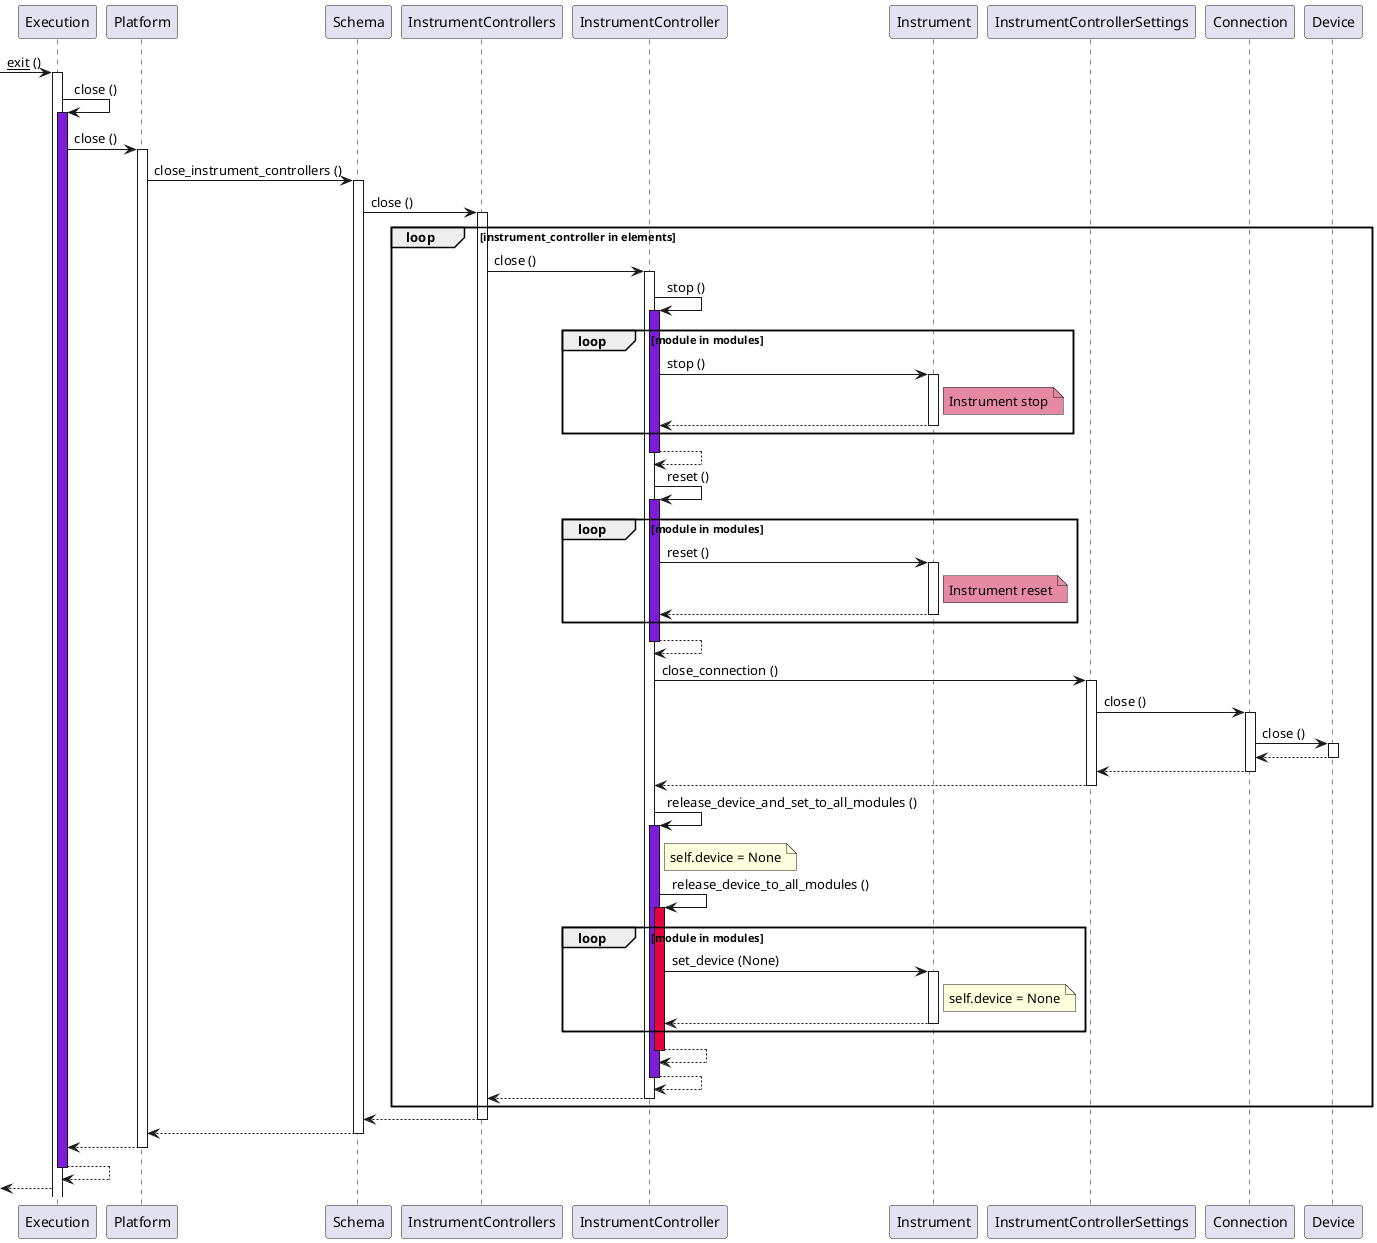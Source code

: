 @startuml

participant Execution as exe
participant Platform as plat
participant Schema as schema
participant InstrumentControllers as instrcontrollers
participant InstrumentController as instrcontroller
participant Instrument as instr
participant InstrumentControllerSettings as instrcontrollerset
participant Connection as conn
participant Device as device


[-> exe ++: __exit__ ()
exe -> exe: close ()
activate exe #7F1CDB
exe -> plat ++: close ()
plat -> schema ++: close_instrument_controllers ()
schema -> instrcontrollers ++: close ()
loop instrument_controller in elements
    instrcontrollers -> instrcontroller ++: close ()
    instrcontroller -> instrcontroller: stop ()
    activate instrcontroller #7F1CDB
    loop module in modules
        instrcontroller -> instr ++: stop ()
        note right of instr #E68AA3: Instrument stop
        return
    end
    return
    instrcontroller -> instrcontroller: reset ()
    activate instrcontroller #7F1CDB
    loop module in modules
        instrcontroller -> instr ++: reset ()
        note right of instr #E68AA3: Instrument reset
        return
    end
    return
    instrcontroller -> instrcontrollerset ++: close_connection ()
    instrcontrollerset -> conn ++: close ()
    conn -> device ++: close ()
    return
    return
    return
    instrcontroller -> instrcontroller: release_device_and_set_to_all_modules ()
    activate instrcontroller #7F1CDB
    note right of instrcontroller: self.device = None
    instrcontroller -> instrcontroller: release_device_to_all_modules ()
    activate instrcontroller #E6033F
    loop module in modules
        instrcontroller -> instr ++: set_device (None)
        note right of instr: self.device = None
        return
    end
    return
    return
    return
end
    return
    return
    return
    return
    [<-- exe
@enduml
